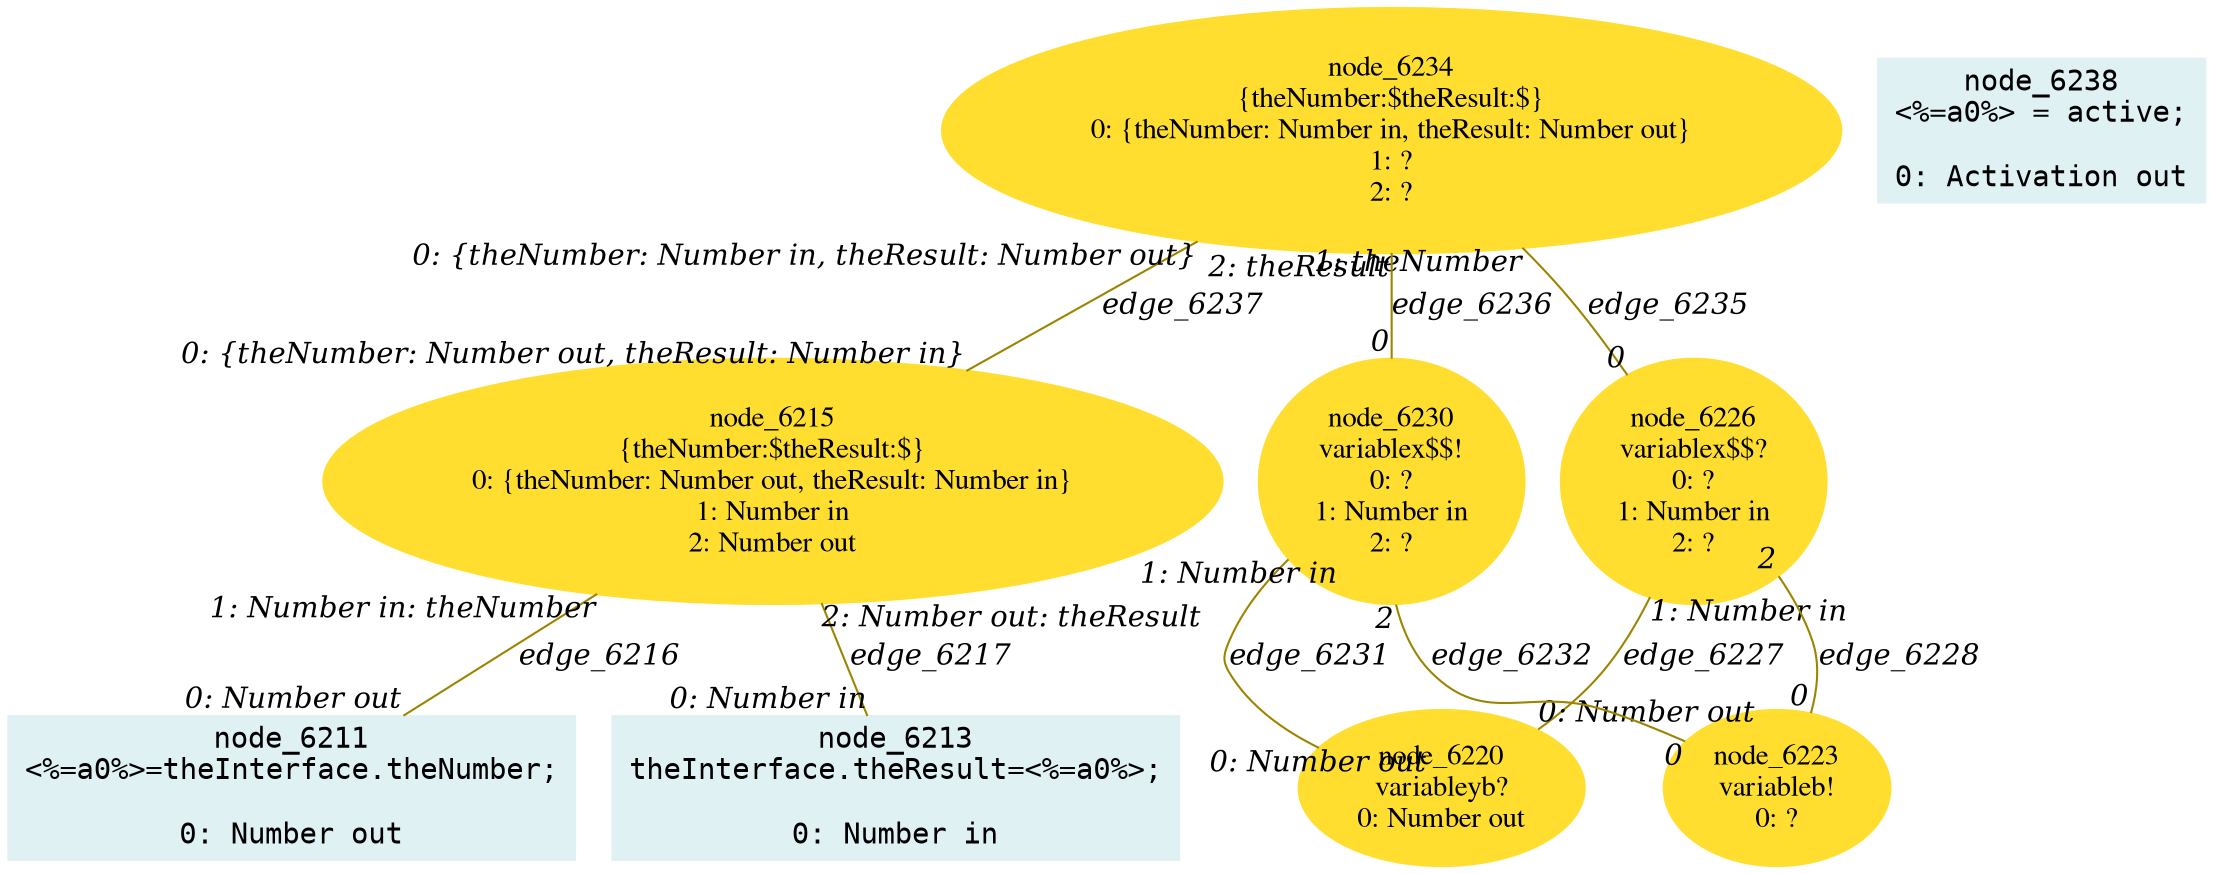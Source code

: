 digraph g{node_6211 [shape="box", style="filled", color="#dff1f2", fontname="Courier", label="node_6211
<%=a0%>=theInterface.theNumber;

0: Number out" ]
node_6213 [shape="box", style="filled", color="#dff1f2", fontname="Courier", label="node_6213
theInterface.theResult=<%=a0%>;

0: Number in" ]
node_6215 [shape="ellipse", style="filled", color="#ffde2f", fontname="Times", label="node_6215
{theNumber:$theResult:$}
0: {theNumber: Number out, theResult: Number in}
1: Number in
2: Number out" ]
node_6220 [shape="ellipse", style="filled", color="#ffde2f", fontname="Times", label="node_6220
variableyb?
0: Number out" ]
node_6223 [shape="ellipse", style="filled", color="#ffde2f", fontname="Times", label="node_6223
variableb!
0: ?" ]
node_6226 [shape="ellipse", style="filled", color="#ffde2f", fontname="Times", label="node_6226
variablex$$?
0: ?
1: Number in
2: ?" ]
node_6230 [shape="ellipse", style="filled", color="#ffde2f", fontname="Times", label="node_6230
variablex$$!
0: ?
1: Number in
2: ?" ]
node_6234 [shape="ellipse", style="filled", color="#ffde2f", fontname="Times", label="node_6234
{theNumber:$theResult:$}
0: {theNumber: Number in, theResult: Number out}
1: ?
2: ?" ]
node_6238 [shape="box", style="filled", color="#dff1f2", fontname="Courier", label="node_6238
<%=a0%> = active;

0: Activation out" ]
node_6215 -> node_6211 [dir=none, arrowHead=none, fontname="Times-Italic", arrowsize=1, color="#9d8400", label="edge_6216",  headlabel="0: Number out", taillabel="1: Number in: theNumber" ]
node_6215 -> node_6213 [dir=none, arrowHead=none, fontname="Times-Italic", arrowsize=1, color="#9d8400", label="edge_6217",  headlabel="0: Number in", taillabel="2: Number out: theResult" ]
node_6226 -> node_6220 [dir=none, arrowHead=none, fontname="Times-Italic", arrowsize=1, color="#9d8400", label="edge_6227",  headlabel="0: Number out", taillabel="1: Number in" ]
node_6226 -> node_6223 [dir=none, arrowHead=none, fontname="Times-Italic", arrowsize=1, color="#9d8400", label="edge_6228",  headlabel="0", taillabel="2" ]
node_6230 -> node_6220 [dir=none, arrowHead=none, fontname="Times-Italic", arrowsize=1, color="#9d8400", label="edge_6231",  headlabel="0: Number out", taillabel="1: Number in" ]
node_6230 -> node_6223 [dir=none, arrowHead=none, fontname="Times-Italic", arrowsize=1, color="#9d8400", label="edge_6232",  headlabel="0", taillabel="2" ]
node_6234 -> node_6226 [dir=none, arrowHead=none, fontname="Times-Italic", arrowsize=1, color="#9d8400", label="edge_6235",  headlabel="0", taillabel="1: theNumber" ]
node_6234 -> node_6230 [dir=none, arrowHead=none, fontname="Times-Italic", arrowsize=1, color="#9d8400", label="edge_6236",  headlabel="0", taillabel="2: theResult" ]
node_6234 -> node_6215 [dir=none, arrowHead=none, fontname="Times-Italic", arrowsize=1, color="#9d8400", label="edge_6237",  headlabel="0: {theNumber: Number out, theResult: Number in}", taillabel="0: {theNumber: Number in, theResult: Number out}" ]
}